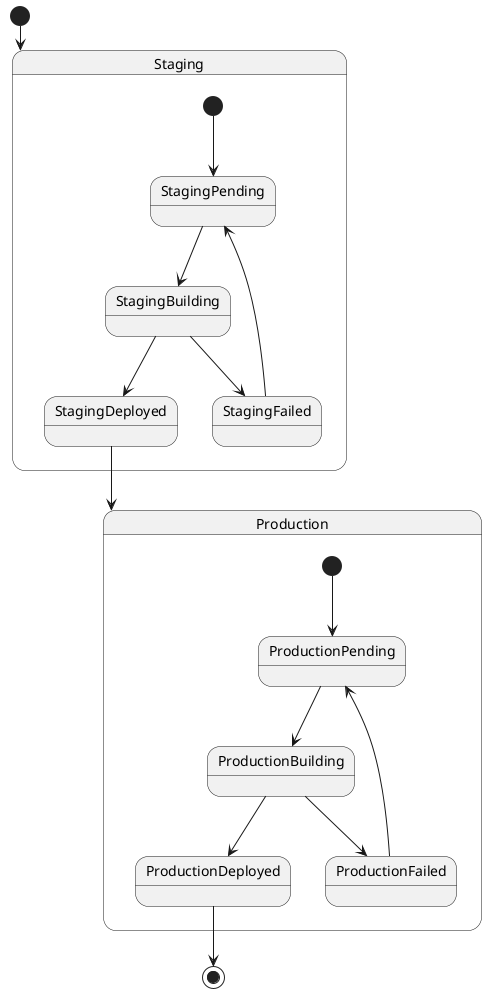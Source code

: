 @startuml

[*] --> Staging

state Staging {
    [*] --> StagingPending
    StagingPending --> StagingBuilding
    StagingBuilding --> StagingDeployed
    StagingBuilding --> StagingFailed
    StagingFailed --> StagingPending
}


StagingDeployed --> Production

state Production {
    [*] --> ProductionPending
    ProductionPending --> ProductionBuilding
    ProductionBuilding --> ProductionDeployed
    ProductionBuilding --> ProductionFailed
    ProductionFailed --> ProductionPending
}

ProductionDeployed --> [*]




@enduml